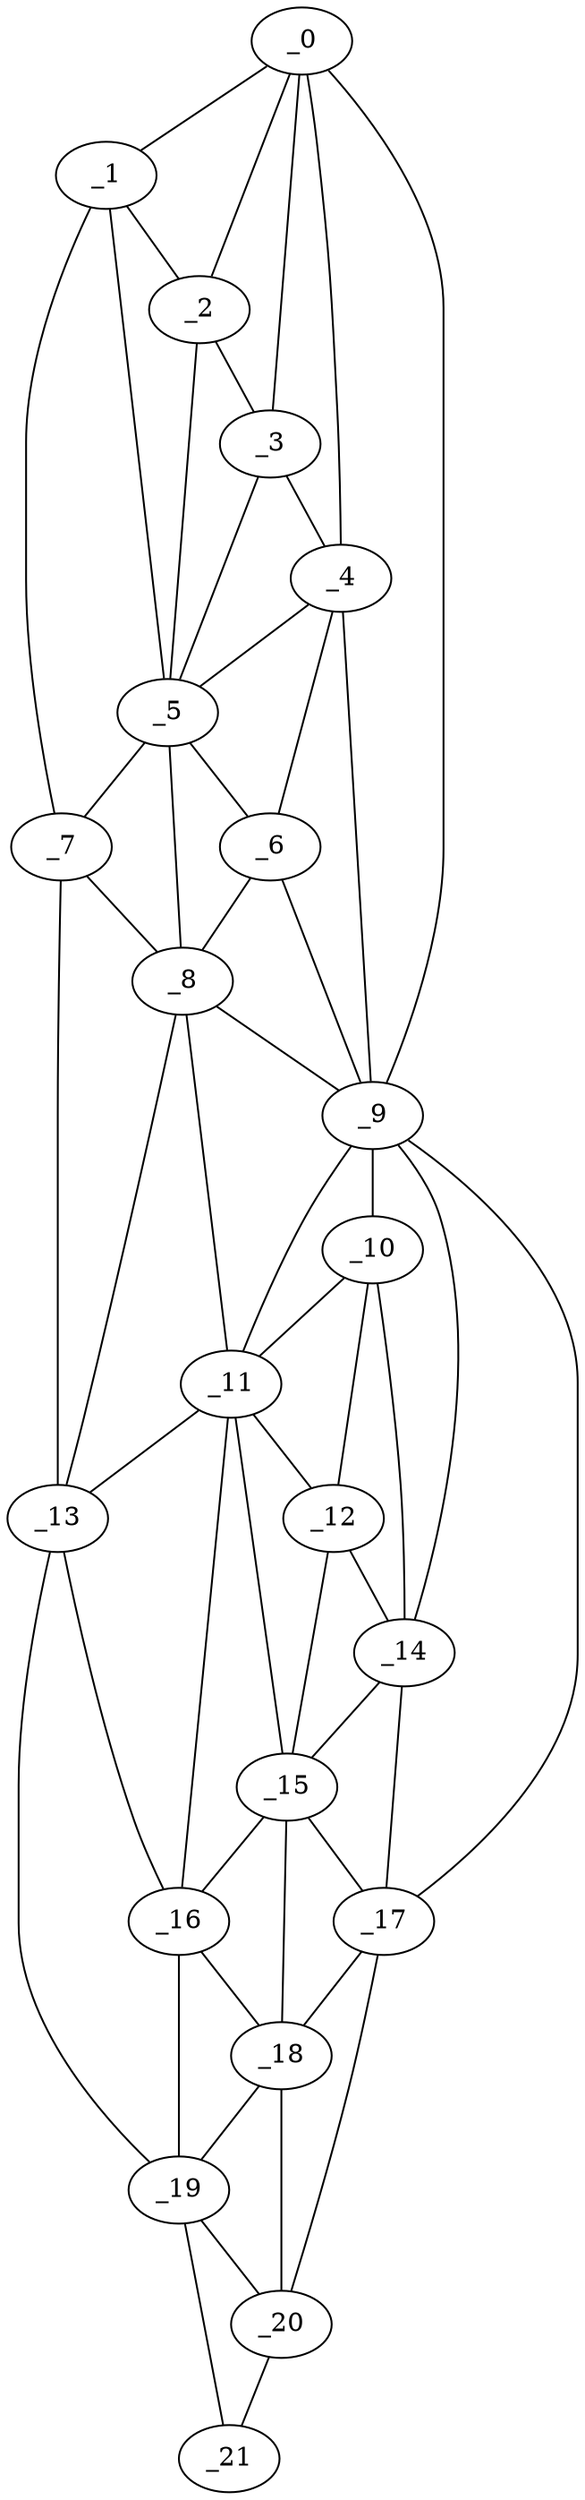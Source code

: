 graph "obj3__10.gxl" {
	_0	 [x=5,
		y=65];
	_1	 [x=16,
		y=68];
	_0 -- _1	 [valence=1];
	_2	 [x=18,
		y=63];
	_0 -- _2	 [valence=2];
	_3	 [x=27,
		y=56];
	_0 -- _3	 [valence=2];
	_4	 [x=32,
		y=53];
	_0 -- _4	 [valence=2];
	_9	 [x=51,
		y=40];
	_0 -- _9	 [valence=1];
	_1 -- _2	 [valence=2];
	_5	 [x=33,
		y=68];
	_1 -- _5	 [valence=1];
	_7	 [x=45,
		y=74];
	_1 -- _7	 [valence=1];
	_2 -- _3	 [valence=2];
	_2 -- _5	 [valence=2];
	_3 -- _4	 [valence=2];
	_3 -- _5	 [valence=2];
	_4 -- _5	 [valence=2];
	_6	 [x=41,
		y=50];
	_4 -- _6	 [valence=2];
	_4 -- _9	 [valence=1];
	_5 -- _6	 [valence=2];
	_5 -- _7	 [valence=2];
	_8	 [x=48,
		y=66];
	_5 -- _8	 [valence=2];
	_6 -- _8	 [valence=2];
	_6 -- _9	 [valence=2];
	_7 -- _8	 [valence=1];
	_13	 [x=79,
		y=81];
	_7 -- _13	 [valence=1];
	_8 -- _9	 [valence=1];
	_11	 [x=74,
		y=55];
	_8 -- _11	 [valence=2];
	_8 -- _13	 [valence=2];
	_10	 [x=72,
		y=44];
	_9 -- _10	 [valence=2];
	_9 -- _11	 [valence=2];
	_14	 [x=83,
		y=38];
	_9 -- _14	 [valence=1];
	_17	 [x=94,
		y=37];
	_9 -- _17	 [valence=1];
	_10 -- _11	 [valence=2];
	_12	 [x=77,
		y=51];
	_10 -- _12	 [valence=2];
	_10 -- _14	 [valence=2];
	_11 -- _12	 [valence=2];
	_11 -- _13	 [valence=1];
	_15	 [x=83,
		y=55];
	_11 -- _15	 [valence=2];
	_16	 [x=87,
		y=76];
	_11 -- _16	 [valence=2];
	_12 -- _14	 [valence=2];
	_12 -- _15	 [valence=2];
	_13 -- _16	 [valence=2];
	_19	 [x=113,
		y=85];
	_13 -- _19	 [valence=1];
	_14 -- _15	 [valence=2];
	_14 -- _17	 [valence=2];
	_15 -- _16	 [valence=2];
	_15 -- _17	 [valence=2];
	_18	 [x=103,
		y=55];
	_15 -- _18	 [valence=2];
	_16 -- _18	 [valence=1];
	_16 -- _19	 [valence=2];
	_17 -- _18	 [valence=2];
	_20	 [x=123,
		y=62];
	_17 -- _20	 [valence=1];
	_18 -- _19	 [valence=2];
	_18 -- _20	 [valence=2];
	_19 -- _20	 [valence=2];
	_21	 [x=126,
		y=79];
	_19 -- _21	 [valence=1];
	_20 -- _21	 [valence=1];
}
